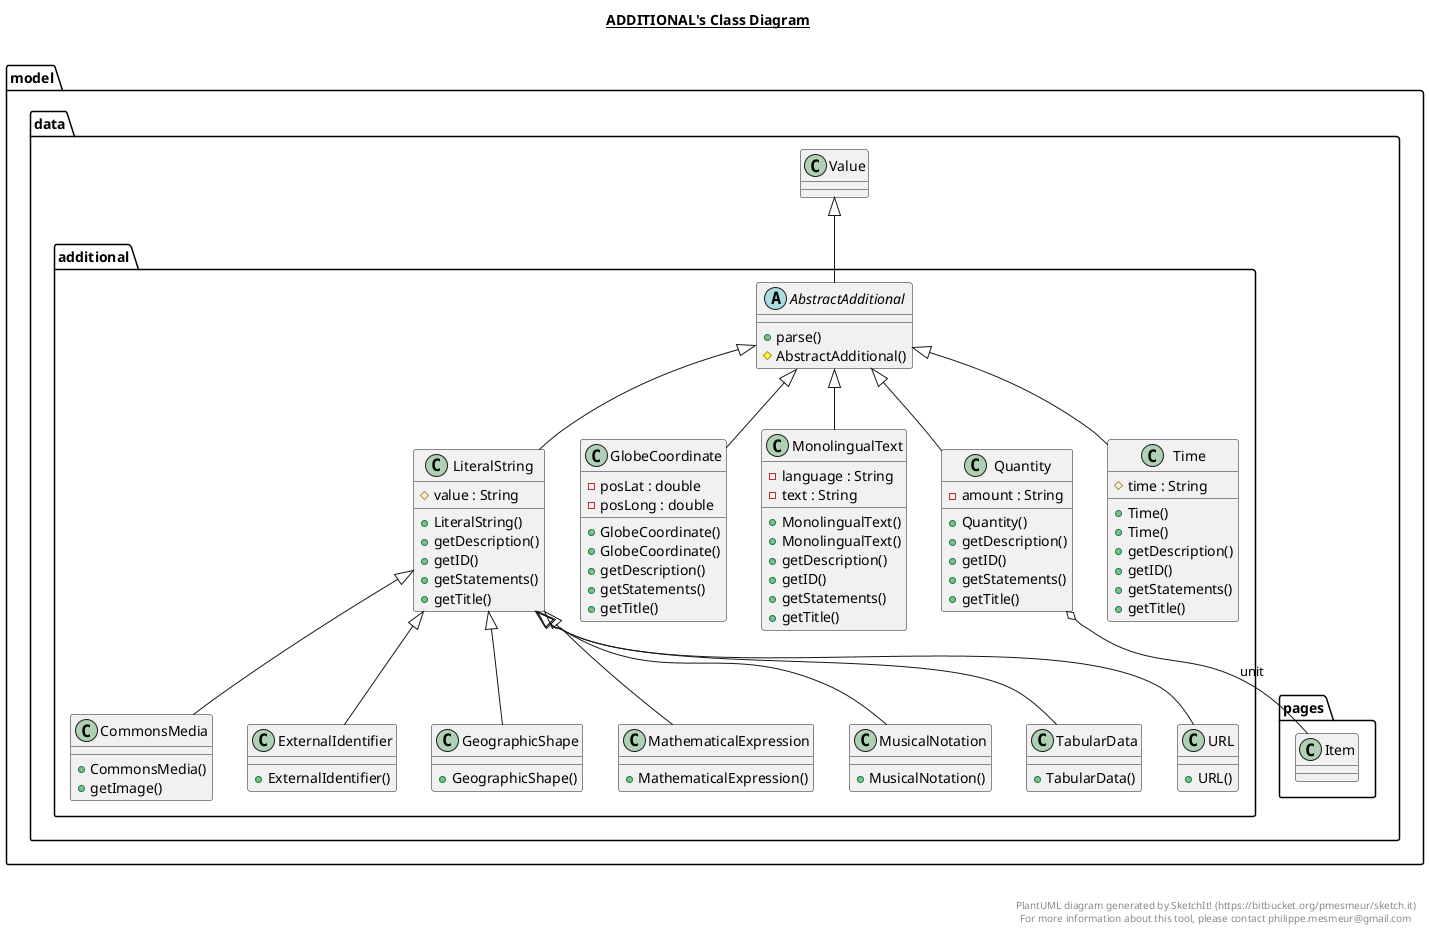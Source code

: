 @startuml

title __ADDITIONAL's Class Diagram__\n

  namespace model.data {
    namespace additional {
      abstract class model.data.additional.AbstractAdditional {
          + parse()
          # AbstractAdditional()
      }
    }
  }
  

  namespace model.data {
    namespace additional {
      class model.data.additional.CommonsMedia {
          + CommonsMedia()
          + getImage()
      }
    }
  }
  

  namespace model.data {
    namespace additional {
      class model.data.additional.ExternalIdentifier {
          + ExternalIdentifier()
      }
    }
  }
  

  namespace model.data {
    namespace additional {
      class model.data.additional.GeographicShape {
          + GeographicShape()
      }
    }
  }
  

  namespace model.data {
    namespace additional {
      class model.data.additional.GlobeCoordinate {
          - posLat : double
          - posLong : double
          + GlobeCoordinate()
          + GlobeCoordinate()
          + getDescription()
          + getStatements()
          + getTitle()
      }
    }
  }
  

  namespace model.data {
    namespace additional {
      class model.data.additional.LiteralString {
          # value : String
          + LiteralString()
          + getDescription()
          + getID()
          + getStatements()
          + getTitle()
      }
    }
  }
  

  namespace model.data {
    namespace additional {
      class model.data.additional.MathematicalExpression {
          + MathematicalExpression()
      }
    }
  }
  

  namespace model.data {
    namespace additional {
      class model.data.additional.MonolingualText {
          - language : String
          - text : String
          + MonolingualText()
          + MonolingualText()
          + getDescription()
          + getID()
          + getStatements()
          + getTitle()
      }
    }
  }
  

  namespace model.data {
    namespace additional {
      class model.data.additional.MusicalNotation {
          + MusicalNotation()
      }
    }
  }
  

  namespace model.data {
    namespace additional {
      class model.data.additional.Quantity {
          - amount : String
          + Quantity()
          + getDescription()
          + getID()
          + getStatements()
          + getTitle()
      }
    }
  }
  

  namespace model.data {
    namespace additional {
      class model.data.additional.TabularData {
          + TabularData()
      }
    }
  }
  

  namespace model.data {
    namespace additional {
      class model.data.additional.Time {
          # time : String
          + Time()
          + Time()
          + getDescription()
          + getID()
          + getStatements()
          + getTitle()
      }
    }
  }
  

  namespace model.data {
    namespace additional {
      class model.data.additional.URL {
          + URL()
      }
    }
  }
  

  model.data.additional.AbstractAdditional -up-|> model.data.Value
  model.data.additional.CommonsMedia -up-|> model.data.additional.LiteralString
  model.data.additional.ExternalIdentifier -up-|> model.data.additional.LiteralString
  model.data.additional.GeographicShape -up-|> model.data.additional.LiteralString
  model.data.additional.GlobeCoordinate -up-|> model.data.additional.AbstractAdditional
  model.data.additional.LiteralString -up-|> model.data.additional.AbstractAdditional
  model.data.additional.MathematicalExpression -up-|> model.data.additional.LiteralString
  model.data.additional.MonolingualText -up-|> model.data.additional.AbstractAdditional
  model.data.additional.MusicalNotation -up-|> model.data.additional.LiteralString
  model.data.additional.Quantity -up-|> model.data.additional.AbstractAdditional
  model.data.additional.Quantity o-- model.data.pages.Item : unit
  model.data.additional.TabularData -up-|> model.data.additional.LiteralString
  model.data.additional.Time -up-|> model.data.additional.AbstractAdditional
  model.data.additional.URL -up-|> model.data.additional.LiteralString


right footer


PlantUML diagram generated by SketchIt! (https://bitbucket.org/pmesmeur/sketch.it)
For more information about this tool, please contact philippe.mesmeur@gmail.com
endfooter

@enduml
